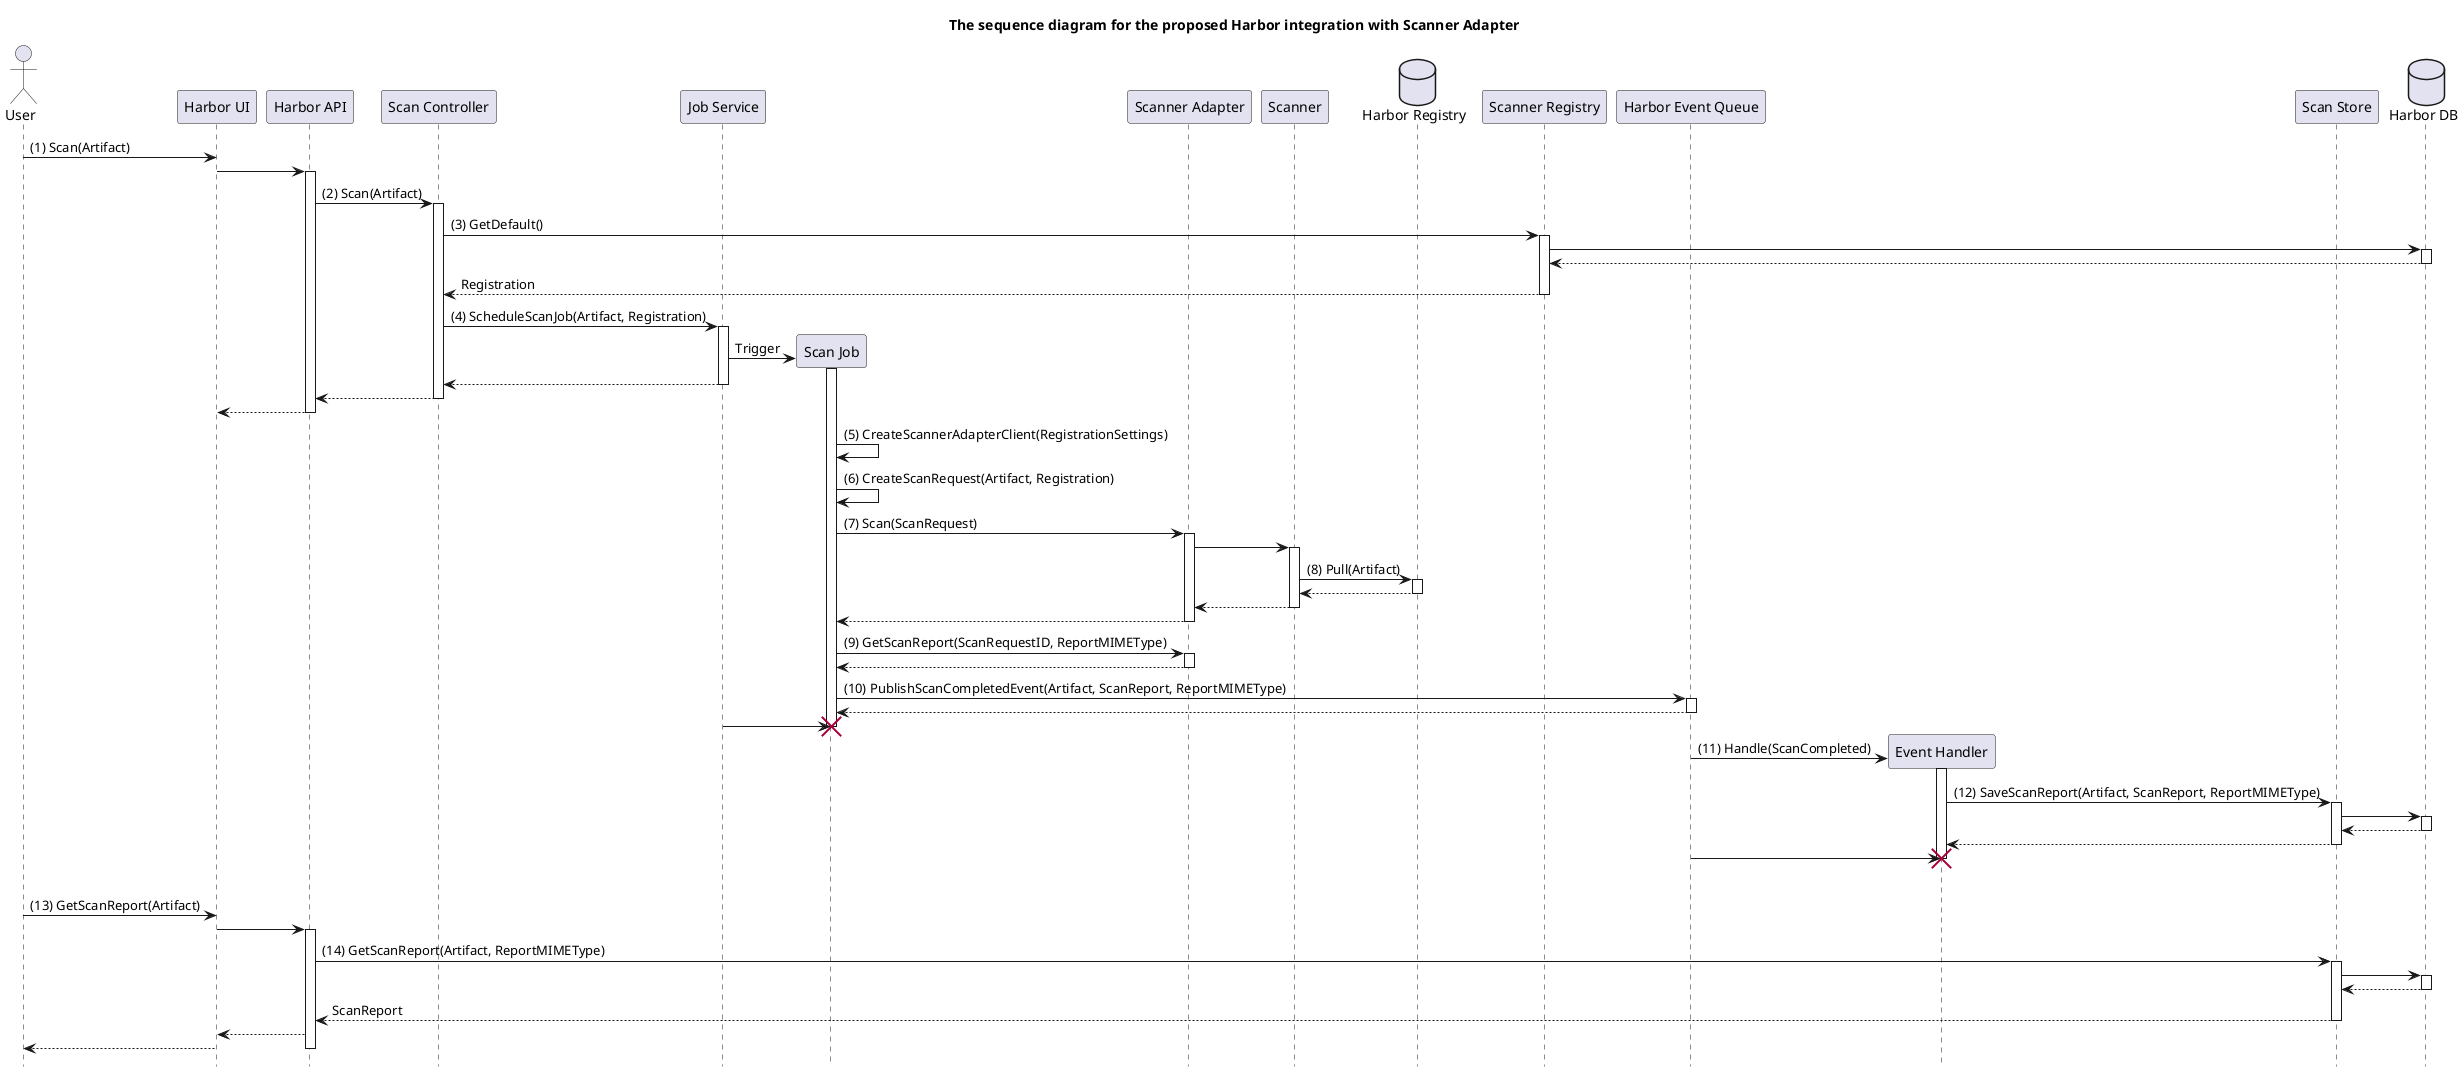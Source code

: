 @startuml

title The sequence diagram for the proposed Harbor integration with Scanner Adapter
hide footbox
skinparam handwritten false

actor "User"
participant "Harbor UI"
participant "Harbor API"
participant "Scan Controller" as sc
participant "Job Service" as js
participant "Scan Job" as ScannerJob
participant "Scanner Adapter"
participant "Scanner"

database "Harbor Registry" as Registry
participant "Scanner Registry"
participant "Harbor Event Queue" as HarborEventQueue
participant "Event Handler" as EventHandler
participant "Scan Store" as ScanStore
database "Harbor DB"

User -> "Harbor UI" : (1) Scan(Artifact)
"Harbor UI" -> "Harbor API"
activate "Harbor API"
"Harbor API" -> sc : (2) Scan(Artifact)
activate sc
sc -> "Scanner Registry" : (3) GetDefault()
activate "Scanner Registry"
"Scanner Registry" -> "Harbor DB"
activate "Harbor DB"
"Harbor DB" --> "Scanner Registry"
deactivate "Harbor DB"
"Scanner Registry" --> sc : Registration
deactivate "Scanner Registry"
sc -> js : (4) ScheduleScanJob(Artifact, Registration)
activate js
js -> "ScannerJob" ** : Trigger
activate "ScannerJob"
js --> sc
deactivate js
sc --> "Harbor API"
deactivate sc
"Harbor API" --> "Harbor UI"
deactivate "Harbor API"

"ScannerJob" -> "ScannerJob" : (5) CreateScannerAdapterClient(RegistrationSettings)
"ScannerJob" -> "ScannerJob" : (6) CreateScanRequest(Artifact, Registration)

"ScannerJob" -> "Scanner Adapter" : (7) Scan(ScanRequest)
activate "Scanner Adapter"

"Scanner Adapter" -> "Scanner"
activate "Scanner"
"Scanner" -> "Registry" : (8) Pull(Artifact)
activate "Registry"
"Registry" --> "Scanner"
deactivate "Registry"
"Scanner" --> "Scanner Adapter"
deactivate "Scanner"
"Scanner Adapter" --> "ScannerJob"
deactivate "Scanner Adapter"

"ScannerJob" -> "Scanner Adapter" : (9) GetScanReport(ScanRequestID, ReportMIMEType)
activate "Scanner Adapter"
"Scanner Adapter" --> "ScannerJob"
deactivate "Scanner Adapter"

"ScannerJob" -> HarborEventQueue : (10) PublishScanCompletedEvent(Artifact, ScanReport, ReportMIMEType)
activate HarborEventQueue
HarborEventQueue --> "ScannerJob"
deactivate HarborEventQueue
js -> "ScannerJob" !!

HarborEventQueue -> EventHandler ** : (11) Handle(ScanCompleted)
activate EventHandler
EventHandler -> ScanStore : (12) SaveScanReport(Artifact, ScanReport, ReportMIMEType)
activate ScanStore
ScanStore -> "Harbor DB"
activate "Harbor DB"
"Harbor DB" --> ScanStore
deactivate "Harbor DB"
ScanStore --> EventHandler
deactivate ScanStore
HarborEventQueue -> EventHandler !!

|||

"User" -> "Harbor UI" : (13) GetScanReport(Artifact)
"Harbor UI" -> "Harbor API"
activate "Harbor API"
"Harbor API" -> ScanStore : (14) GetScanReport(Artifact, ReportMIMEType)
activate ScanStore
ScanStore -> "Harbor DB"
activate "Harbor DB"
"Harbor DB" --> ScanStore
deactivate "Harbor DB"
ScanStore --> "Harbor API" : ScanReport
deactivate ScanStore
"Harbor API" --> "Harbor UI"
"Harbor UI" --> User
deactivate "Harbor API"
@enduml
